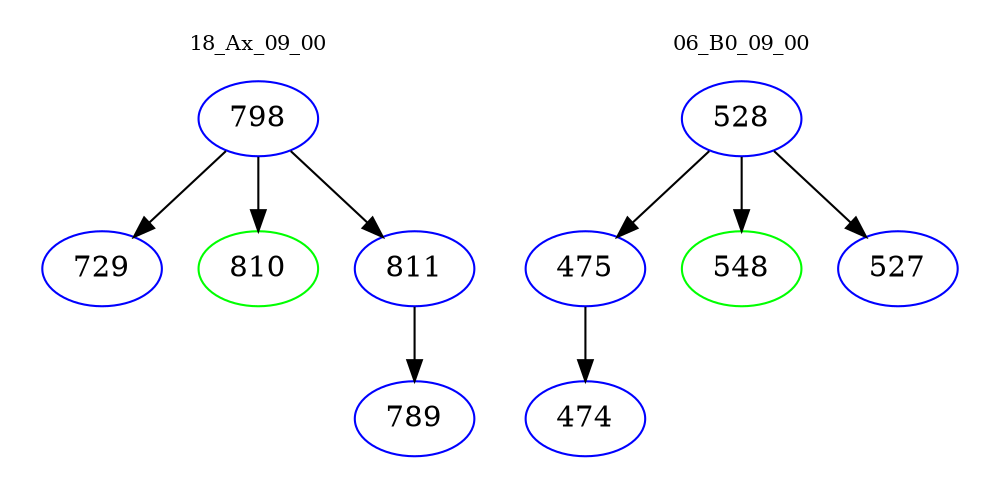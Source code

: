 digraph{
subgraph cluster_0 {
color = white
label = "18_Ax_09_00";
fontsize=10;
T0_798 [label="798", color="blue"]
T0_798 -> T0_729 [color="black"]
T0_729 [label="729", color="blue"]
T0_798 -> T0_810 [color="black"]
T0_810 [label="810", color="green"]
T0_798 -> T0_811 [color="black"]
T0_811 [label="811", color="blue"]
T0_811 -> T0_789 [color="black"]
T0_789 [label="789", color="blue"]
}
subgraph cluster_1 {
color = white
label = "06_B0_09_00";
fontsize=10;
T1_528 [label="528", color="blue"]
T1_528 -> T1_475 [color="black"]
T1_475 [label="475", color="blue"]
T1_475 -> T1_474 [color="black"]
T1_474 [label="474", color="blue"]
T1_528 -> T1_548 [color="black"]
T1_548 [label="548", color="green"]
T1_528 -> T1_527 [color="black"]
T1_527 [label="527", color="blue"]
}
}

